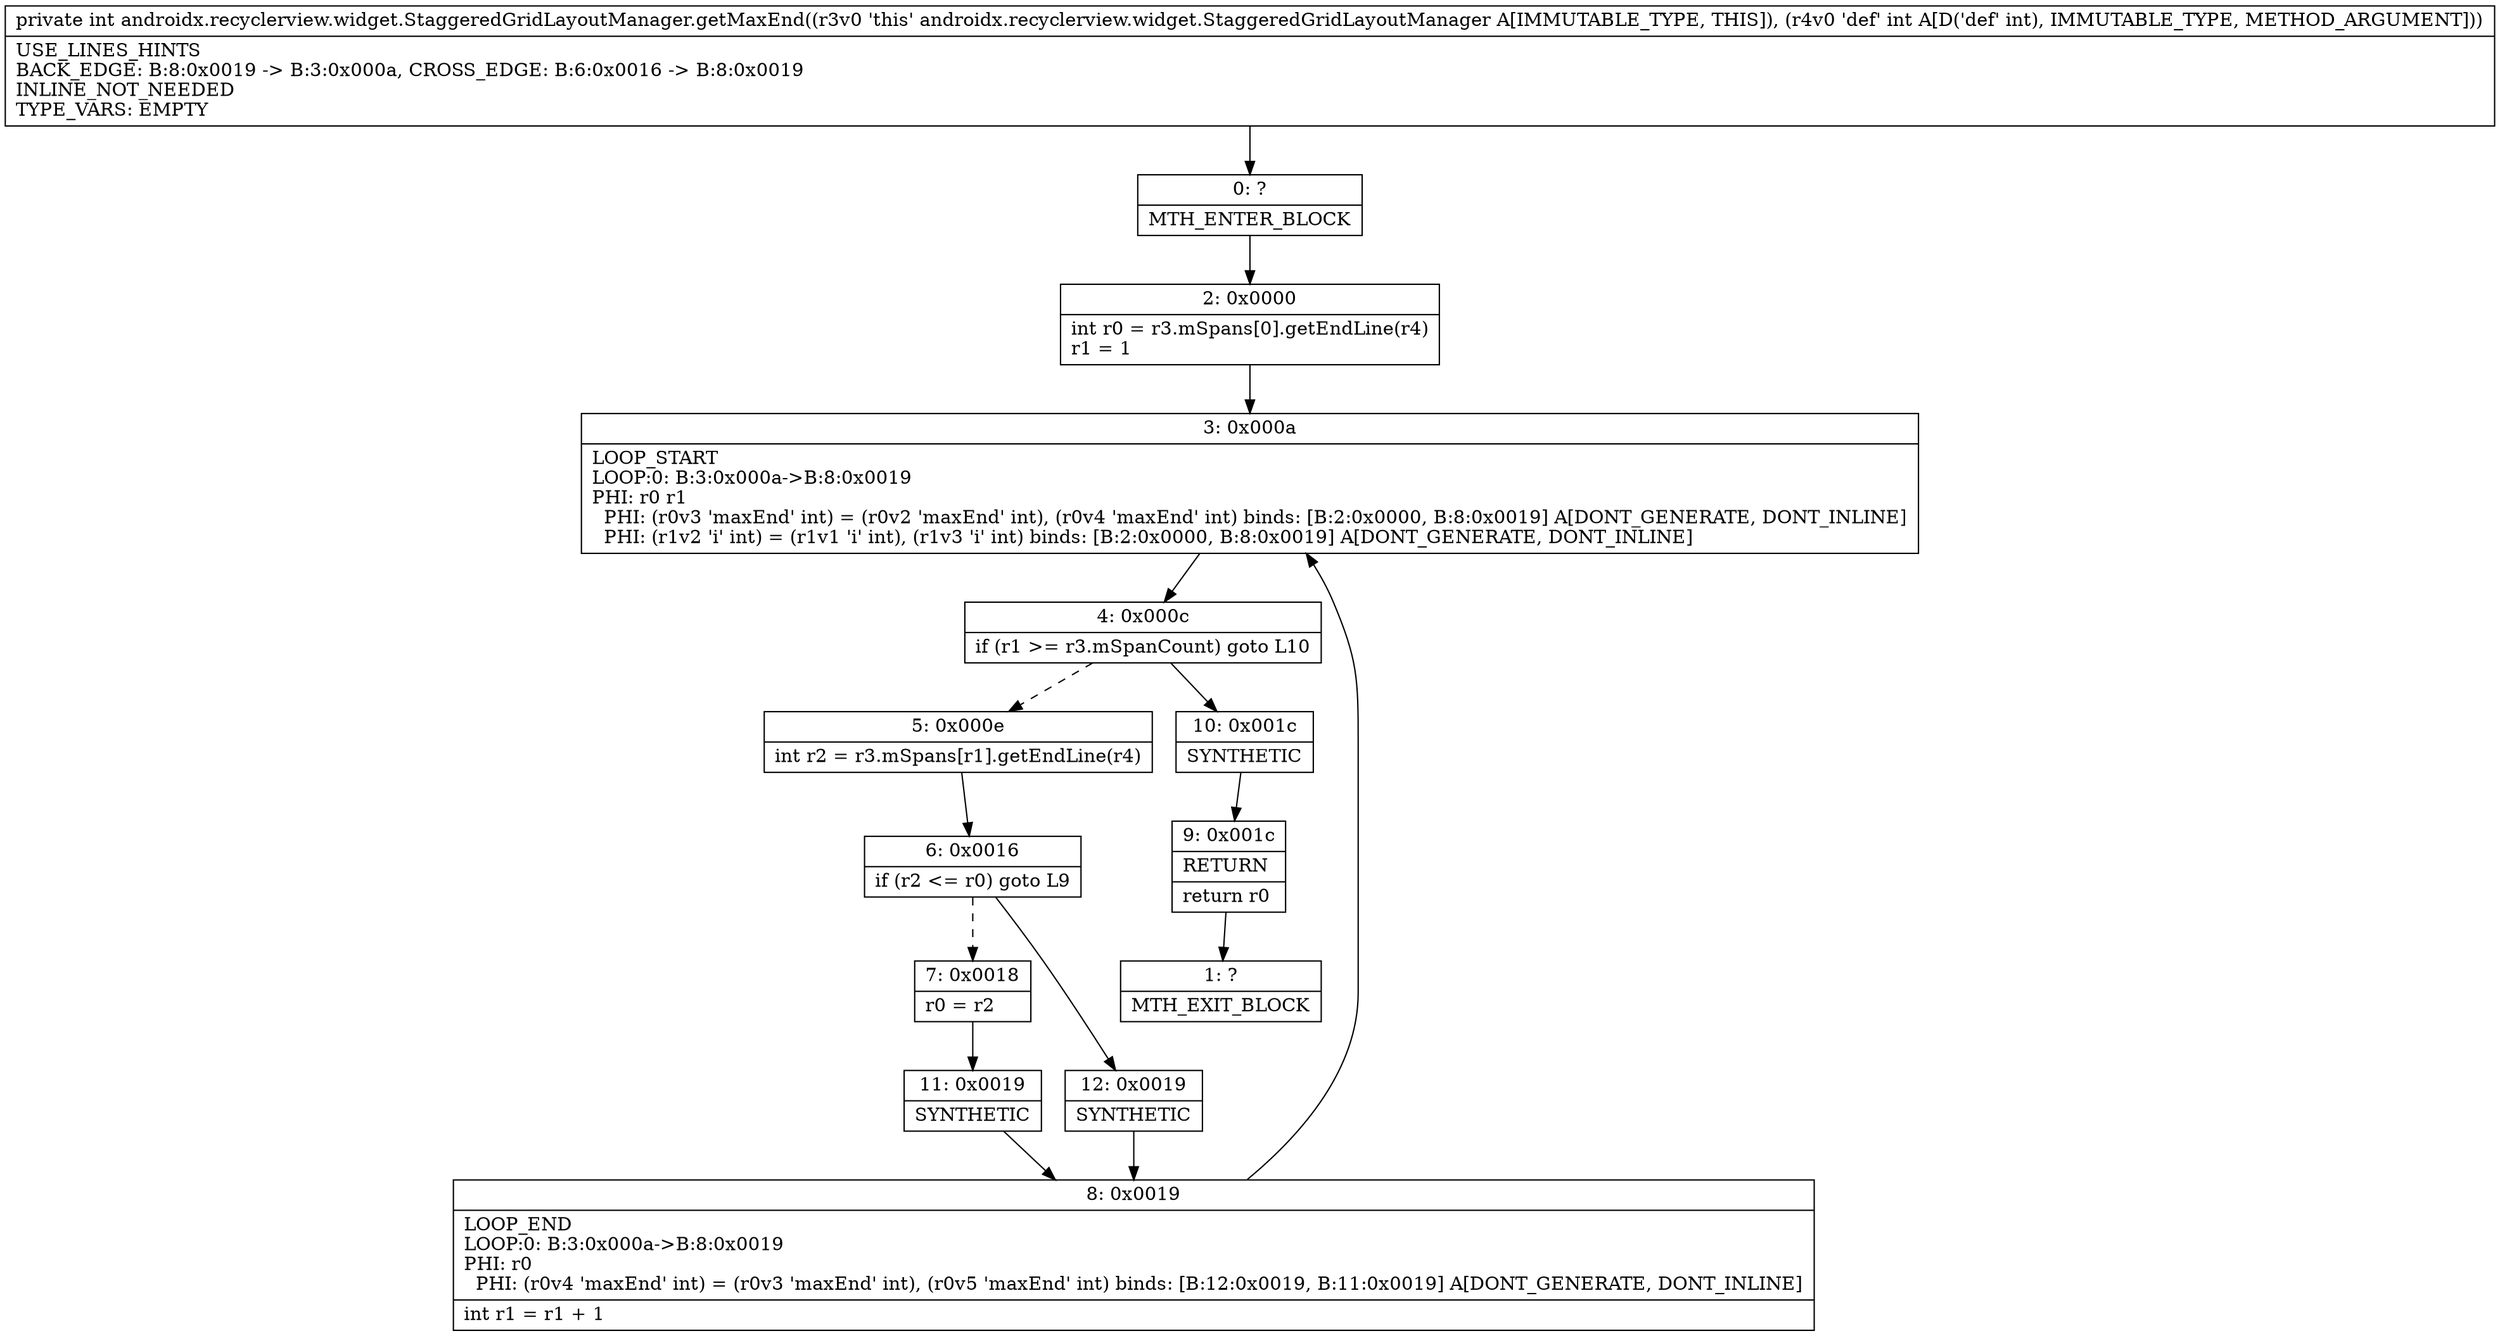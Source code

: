 digraph "CFG forandroidx.recyclerview.widget.StaggeredGridLayoutManager.getMaxEnd(I)I" {
Node_0 [shape=record,label="{0\:\ ?|MTH_ENTER_BLOCK\l}"];
Node_2 [shape=record,label="{2\:\ 0x0000|int r0 = r3.mSpans[0].getEndLine(r4)\lr1 = 1\l}"];
Node_3 [shape=record,label="{3\:\ 0x000a|LOOP_START\lLOOP:0: B:3:0x000a\-\>B:8:0x0019\lPHI: r0 r1 \l  PHI: (r0v3 'maxEnd' int) = (r0v2 'maxEnd' int), (r0v4 'maxEnd' int) binds: [B:2:0x0000, B:8:0x0019] A[DONT_GENERATE, DONT_INLINE]\l  PHI: (r1v2 'i' int) = (r1v1 'i' int), (r1v3 'i' int) binds: [B:2:0x0000, B:8:0x0019] A[DONT_GENERATE, DONT_INLINE]\l}"];
Node_4 [shape=record,label="{4\:\ 0x000c|if (r1 \>= r3.mSpanCount) goto L10\l}"];
Node_5 [shape=record,label="{5\:\ 0x000e|int r2 = r3.mSpans[r1].getEndLine(r4)\l}"];
Node_6 [shape=record,label="{6\:\ 0x0016|if (r2 \<= r0) goto L9\l}"];
Node_7 [shape=record,label="{7\:\ 0x0018|r0 = r2\l}"];
Node_11 [shape=record,label="{11\:\ 0x0019|SYNTHETIC\l}"];
Node_8 [shape=record,label="{8\:\ 0x0019|LOOP_END\lLOOP:0: B:3:0x000a\-\>B:8:0x0019\lPHI: r0 \l  PHI: (r0v4 'maxEnd' int) = (r0v3 'maxEnd' int), (r0v5 'maxEnd' int) binds: [B:12:0x0019, B:11:0x0019] A[DONT_GENERATE, DONT_INLINE]\l|int r1 = r1 + 1\l}"];
Node_12 [shape=record,label="{12\:\ 0x0019|SYNTHETIC\l}"];
Node_10 [shape=record,label="{10\:\ 0x001c|SYNTHETIC\l}"];
Node_9 [shape=record,label="{9\:\ 0x001c|RETURN\l|return r0\l}"];
Node_1 [shape=record,label="{1\:\ ?|MTH_EXIT_BLOCK\l}"];
MethodNode[shape=record,label="{private int androidx.recyclerview.widget.StaggeredGridLayoutManager.getMaxEnd((r3v0 'this' androidx.recyclerview.widget.StaggeredGridLayoutManager A[IMMUTABLE_TYPE, THIS]), (r4v0 'def' int A[D('def' int), IMMUTABLE_TYPE, METHOD_ARGUMENT]))  | USE_LINES_HINTS\lBACK_EDGE: B:8:0x0019 \-\> B:3:0x000a, CROSS_EDGE: B:6:0x0016 \-\> B:8:0x0019\lINLINE_NOT_NEEDED\lTYPE_VARS: EMPTY\l}"];
MethodNode -> Node_0;Node_0 -> Node_2;
Node_2 -> Node_3;
Node_3 -> Node_4;
Node_4 -> Node_5[style=dashed];
Node_4 -> Node_10;
Node_5 -> Node_6;
Node_6 -> Node_7[style=dashed];
Node_6 -> Node_12;
Node_7 -> Node_11;
Node_11 -> Node_8;
Node_8 -> Node_3;
Node_12 -> Node_8;
Node_10 -> Node_9;
Node_9 -> Node_1;
}

